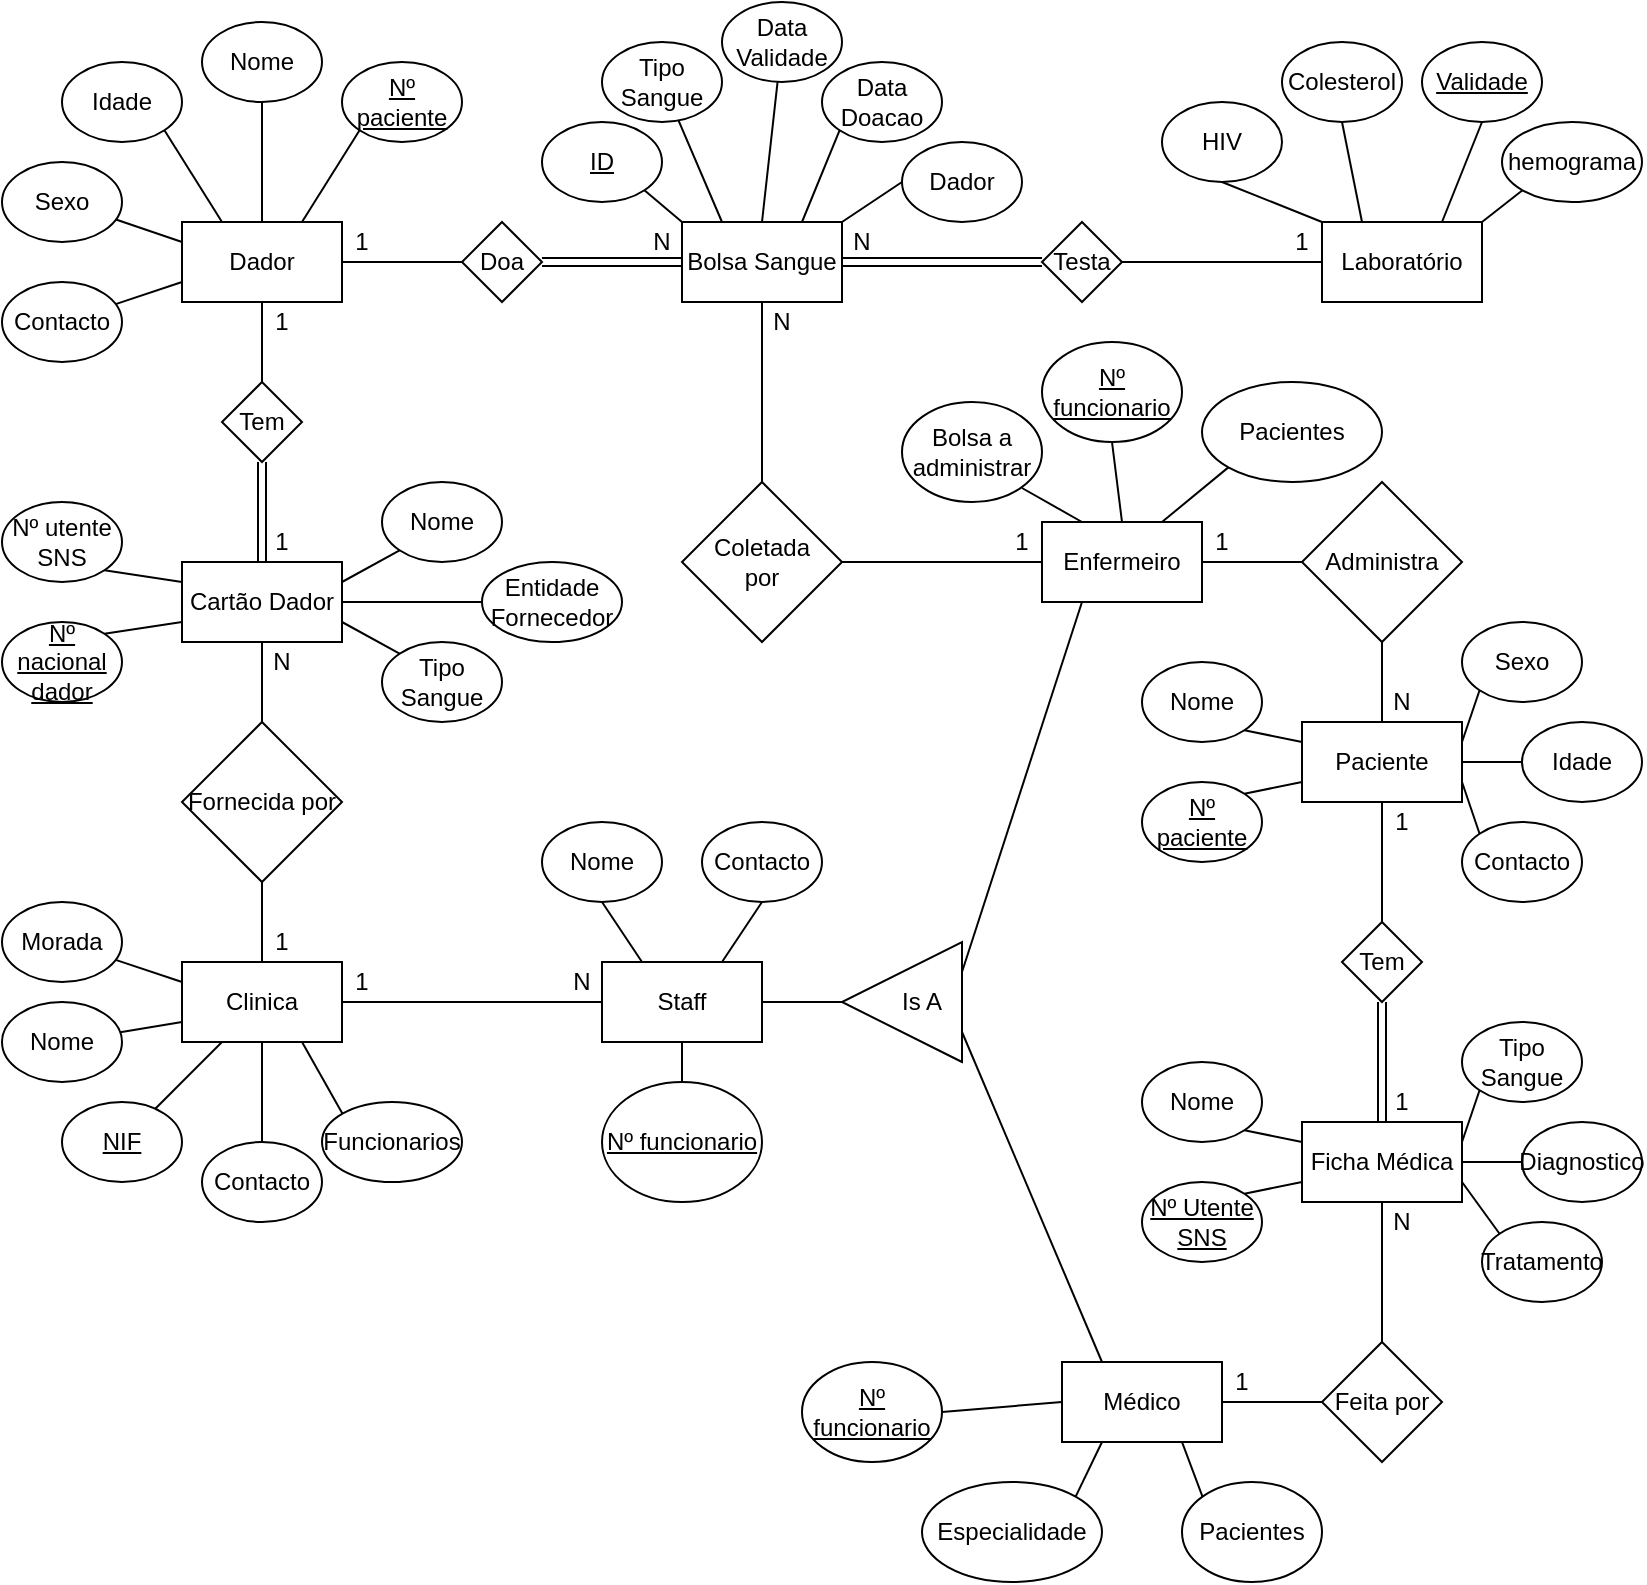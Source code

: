 <mxfile version="24.2.2" type="device">
  <diagram name="Page-1" id="xAfvOu0Sj7s2wYcOqQkk">
    <mxGraphModel dx="913" dy="523" grid="1" gridSize="10" guides="0" tooltips="1" connect="1" arrows="1" fold="1" page="1" pageScale="1" pageWidth="850" pageHeight="1100" math="0" shadow="0">
      <root>
        <mxCell id="0" />
        <mxCell id="1" parent="0" />
        <mxCell id="xmA6EySjsdeq_79iyRrh-90" style="edgeStyle=none;rounded=0;orthogonalLoop=1;jettySize=auto;html=1;entryX=0;entryY=0.5;entryDx=0;entryDy=0;endArrow=none;endFill=0;" parent="1" source="xmA6EySjsdeq_79iyRrh-1" target="xmA6EySjsdeq_79iyRrh-60" edge="1">
          <mxGeometry relative="1" as="geometry" />
        </mxCell>
        <mxCell id="xmA6EySjsdeq_79iyRrh-1" value="Dador" style="rounded=0;whiteSpace=wrap;html=1;" parent="1" vertex="1">
          <mxGeometry x="110" y="110" width="80" height="40" as="geometry" />
        </mxCell>
        <mxCell id="xmA6EySjsdeq_79iyRrh-84" style="edgeStyle=none;rounded=0;orthogonalLoop=1;jettySize=auto;html=1;entryX=0.5;entryY=1;entryDx=0;entryDy=0;endArrow=none;endFill=0;shape=link;" parent="1" source="xmA6EySjsdeq_79iyRrh-3" target="xmA6EySjsdeq_79iyRrh-65" edge="1">
          <mxGeometry relative="1" as="geometry" />
        </mxCell>
        <mxCell id="xmA6EySjsdeq_79iyRrh-3" value="Cartão Dador" style="rounded=0;whiteSpace=wrap;html=1;" parent="1" vertex="1">
          <mxGeometry x="110" y="280" width="80" height="40" as="geometry" />
        </mxCell>
        <mxCell id="xmA6EySjsdeq_79iyRrh-96" style="edgeStyle=none;rounded=0;orthogonalLoop=1;jettySize=auto;html=1;entryX=0.5;entryY=0;entryDx=0;entryDy=0;endArrow=none;endFill=0;exitX=0.5;exitY=1;exitDx=0;exitDy=0;" parent="1" source="xmA6EySjsdeq_79iyRrh-5" target="xmA6EySjsdeq_79iyRrh-61" edge="1">
          <mxGeometry relative="1" as="geometry" />
        </mxCell>
        <mxCell id="xmA6EySjsdeq_79iyRrh-5" value="Bolsa Sangue" style="rounded=0;whiteSpace=wrap;html=1;" parent="1" vertex="1">
          <mxGeometry x="360" y="110" width="80" height="40" as="geometry" />
        </mxCell>
        <mxCell id="xmA6EySjsdeq_79iyRrh-6" value="Laboratório" style="rounded=0;whiteSpace=wrap;html=1;" parent="1" vertex="1">
          <mxGeometry x="680" y="110" width="80" height="40" as="geometry" />
        </mxCell>
        <mxCell id="xmA6EySjsdeq_79iyRrh-102" style="edgeStyle=none;rounded=0;orthogonalLoop=1;jettySize=auto;html=1;entryX=0.5;entryY=0;entryDx=0;entryDy=0;endArrow=none;endFill=0;" parent="1" source="xmA6EySjsdeq_79iyRrh-8" target="xmA6EySjsdeq_79iyRrh-64" edge="1">
          <mxGeometry relative="1" as="geometry">
            <mxPoint x="800" y="500" as="targetPoint" />
          </mxGeometry>
        </mxCell>
        <mxCell id="xmA6EySjsdeq_79iyRrh-8" value="Paciente" style="rounded=0;whiteSpace=wrap;html=1;" parent="1" vertex="1">
          <mxGeometry x="670" y="360" width="80" height="40" as="geometry" />
        </mxCell>
        <mxCell id="xmA6EySjsdeq_79iyRrh-100" style="edgeStyle=none;rounded=0;orthogonalLoop=1;jettySize=auto;html=1;entryX=0;entryY=0.5;entryDx=0;entryDy=0;endArrow=none;endFill=0;exitX=1;exitY=0.5;exitDx=0;exitDy=0;" parent="1" source="xmA6EySjsdeq_79iyRrh-9" target="xmA6EySjsdeq_79iyRrh-63" edge="1">
          <mxGeometry relative="1" as="geometry" />
        </mxCell>
        <mxCell id="xmA6EySjsdeq_79iyRrh-137" style="edgeStyle=none;rounded=0;orthogonalLoop=1;jettySize=auto;html=1;exitX=0.25;exitY=1;exitDx=0;exitDy=0;entryX=0;entryY=0.75;entryDx=0;entryDy=0;endArrow=none;endFill=0;" parent="1" source="xmA6EySjsdeq_79iyRrh-9" target="xmA6EySjsdeq_79iyRrh-128" edge="1">
          <mxGeometry relative="1" as="geometry">
            <mxPoint x="500" y="545" as="targetPoint" />
          </mxGeometry>
        </mxCell>
        <mxCell id="xmA6EySjsdeq_79iyRrh-9" value="Enfermeiro" style="rounded=0;whiteSpace=wrap;html=1;" parent="1" vertex="1">
          <mxGeometry x="540" y="260" width="80" height="40" as="geometry" />
        </mxCell>
        <mxCell id="xmA6EySjsdeq_79iyRrh-103" style="edgeStyle=none;rounded=0;orthogonalLoop=1;jettySize=auto;html=1;entryX=0.5;entryY=1;entryDx=0;entryDy=0;endArrow=none;endFill=0;shape=link;" parent="1" source="xmA6EySjsdeq_79iyRrh-10" target="xmA6EySjsdeq_79iyRrh-64" edge="1">
          <mxGeometry relative="1" as="geometry" />
        </mxCell>
        <mxCell id="xmA6EySjsdeq_79iyRrh-10" value="Ficha Médica" style="rounded=0;whiteSpace=wrap;html=1;" parent="1" vertex="1">
          <mxGeometry x="670" y="560" width="80" height="40" as="geometry" />
        </mxCell>
        <mxCell id="xmA6EySjsdeq_79iyRrh-78" style="edgeStyle=none;rounded=0;orthogonalLoop=1;jettySize=auto;html=1;exitX=0.5;exitY=0;exitDx=0;exitDy=0;entryX=0.5;entryY=1;entryDx=0;entryDy=0;endArrow=none;endFill=0;" parent="1" source="xmA6EySjsdeq_79iyRrh-11" target="xmA6EySjsdeq_79iyRrh-66" edge="1">
          <mxGeometry relative="1" as="geometry" />
        </mxCell>
        <mxCell id="xmA6EySjsdeq_79iyRrh-11" value="Clinica" style="rounded=0;whiteSpace=wrap;html=1;" parent="1" vertex="1">
          <mxGeometry x="110" y="480" width="80" height="40" as="geometry" />
        </mxCell>
        <mxCell id="xmA6EySjsdeq_79iyRrh-86" style="edgeStyle=none;rounded=0;orthogonalLoop=1;jettySize=auto;html=1;entryX=0;entryY=0.75;entryDx=0;entryDy=0;endArrow=none;endFill=0;" parent="1" source="xmA6EySjsdeq_79iyRrh-12" target="xmA6EySjsdeq_79iyRrh-1" edge="1">
          <mxGeometry relative="1" as="geometry" />
        </mxCell>
        <mxCell id="xmA6EySjsdeq_79iyRrh-12" value="Contacto" style="ellipse;whiteSpace=wrap;html=1;" parent="1" vertex="1">
          <mxGeometry x="20" y="140" width="60" height="40" as="geometry" />
        </mxCell>
        <mxCell id="xmA6EySjsdeq_79iyRrh-89" style="edgeStyle=none;rounded=0;orthogonalLoop=1;jettySize=auto;html=1;entryX=0.5;entryY=0;entryDx=0;entryDy=0;endArrow=none;endFill=0;" parent="1" source="xmA6EySjsdeq_79iyRrh-13" target="xmA6EySjsdeq_79iyRrh-1" edge="1">
          <mxGeometry relative="1" as="geometry" />
        </mxCell>
        <mxCell id="xmA6EySjsdeq_79iyRrh-13" value="Nome" style="ellipse;whiteSpace=wrap;html=1;" parent="1" vertex="1">
          <mxGeometry x="120" y="10" width="60" height="40" as="geometry" />
        </mxCell>
        <mxCell id="xmA6EySjsdeq_79iyRrh-82" style="edgeStyle=none;rounded=0;orthogonalLoop=1;jettySize=auto;html=1;exitX=1;exitY=1;exitDx=0;exitDy=0;entryX=0;entryY=0.25;entryDx=0;entryDy=0;endArrow=none;endFill=0;" parent="1" source="xmA6EySjsdeq_79iyRrh-14" target="xmA6EySjsdeq_79iyRrh-3" edge="1">
          <mxGeometry relative="1" as="geometry" />
        </mxCell>
        <mxCell id="xmA6EySjsdeq_79iyRrh-14" value="Nº utente SNS" style="ellipse;whiteSpace=wrap;html=1;" parent="1" vertex="1">
          <mxGeometry x="20" y="250" width="60" height="40" as="geometry" />
        </mxCell>
        <mxCell id="xmA6EySjsdeq_79iyRrh-81" style="edgeStyle=none;rounded=0;orthogonalLoop=1;jettySize=auto;html=1;entryX=0;entryY=0.75;entryDx=0;entryDy=0;endArrow=none;endFill=0;exitX=1;exitY=0;exitDx=0;exitDy=0;" parent="1" source="xmA6EySjsdeq_79iyRrh-15" target="xmA6EySjsdeq_79iyRrh-3" edge="1">
          <mxGeometry relative="1" as="geometry" />
        </mxCell>
        <mxCell id="xmA6EySjsdeq_79iyRrh-15" value="&lt;u&gt;Nº nacional dador&lt;/u&gt;" style="ellipse;whiteSpace=wrap;html=1;" parent="1" vertex="1">
          <mxGeometry x="20" y="310" width="60" height="40" as="geometry" />
        </mxCell>
        <mxCell id="xmA6EySjsdeq_79iyRrh-87" style="edgeStyle=none;rounded=0;orthogonalLoop=1;jettySize=auto;html=1;entryX=0;entryY=0.25;entryDx=0;entryDy=0;endArrow=none;endFill=0;" parent="1" source="xmA6EySjsdeq_79iyRrh-16" target="xmA6EySjsdeq_79iyRrh-1" edge="1">
          <mxGeometry relative="1" as="geometry" />
        </mxCell>
        <mxCell id="xmA6EySjsdeq_79iyRrh-16" value="Sexo" style="ellipse;whiteSpace=wrap;html=1;" parent="1" vertex="1">
          <mxGeometry x="20" y="80" width="60" height="40" as="geometry" />
        </mxCell>
        <mxCell id="xmA6EySjsdeq_79iyRrh-88" style="edgeStyle=none;rounded=0;orthogonalLoop=1;jettySize=auto;html=1;exitX=1;exitY=1;exitDx=0;exitDy=0;entryX=0.25;entryY=0;entryDx=0;entryDy=0;endArrow=none;endFill=0;" parent="1" source="xmA6EySjsdeq_79iyRrh-17" target="xmA6EySjsdeq_79iyRrh-1" edge="1">
          <mxGeometry relative="1" as="geometry" />
        </mxCell>
        <mxCell id="xmA6EySjsdeq_79iyRrh-17" value="Idade" style="ellipse;whiteSpace=wrap;html=1;" parent="1" vertex="1">
          <mxGeometry x="50" y="30" width="60" height="40" as="geometry" />
        </mxCell>
        <mxCell id="xmA6EySjsdeq_79iyRrh-80" style="edgeStyle=none;rounded=0;orthogonalLoop=1;jettySize=auto;html=1;exitX=0;exitY=0;exitDx=0;exitDy=0;entryX=1;entryY=0.75;entryDx=0;entryDy=0;endArrow=none;endFill=0;" parent="1" source="xmA6EySjsdeq_79iyRrh-18" target="xmA6EySjsdeq_79iyRrh-3" edge="1">
          <mxGeometry relative="1" as="geometry" />
        </mxCell>
        <mxCell id="xmA6EySjsdeq_79iyRrh-18" value="Tipo Sangue" style="ellipse;whiteSpace=wrap;html=1;" parent="1" vertex="1">
          <mxGeometry x="210" y="320" width="60" height="40" as="geometry" />
        </mxCell>
        <mxCell id="xmA6EySjsdeq_79iyRrh-83" style="edgeStyle=none;rounded=0;orthogonalLoop=1;jettySize=auto;html=1;exitX=0;exitY=1;exitDx=0;exitDy=0;entryX=1;entryY=0.25;entryDx=0;entryDy=0;endArrow=none;endFill=0;" parent="1" source="xmA6EySjsdeq_79iyRrh-20" target="xmA6EySjsdeq_79iyRrh-3" edge="1">
          <mxGeometry relative="1" as="geometry" />
        </mxCell>
        <mxCell id="xmA6EySjsdeq_79iyRrh-20" value="Nome" style="ellipse;whiteSpace=wrap;html=1;" parent="1" vertex="1">
          <mxGeometry x="210" y="240" width="60" height="40" as="geometry" />
        </mxCell>
        <mxCell id="xmA6EySjsdeq_79iyRrh-74" style="edgeStyle=none;rounded=0;orthogonalLoop=1;jettySize=auto;html=1;entryX=0;entryY=0.25;entryDx=0;entryDy=0;endArrow=none;endFill=0;" parent="1" source="xmA6EySjsdeq_79iyRrh-21" target="xmA6EySjsdeq_79iyRrh-11" edge="1">
          <mxGeometry relative="1" as="geometry" />
        </mxCell>
        <mxCell id="xmA6EySjsdeq_79iyRrh-21" value="Morada" style="ellipse;whiteSpace=wrap;html=1;" parent="1" vertex="1">
          <mxGeometry x="20" y="450" width="60" height="40" as="geometry" />
        </mxCell>
        <mxCell id="xmA6EySjsdeq_79iyRrh-75" style="edgeStyle=none;rounded=0;orthogonalLoop=1;jettySize=auto;html=1;endArrow=none;endFill=0;entryX=0;entryY=0.75;entryDx=0;entryDy=0;" parent="1" source="xmA6EySjsdeq_79iyRrh-22" target="xmA6EySjsdeq_79iyRrh-11" edge="1">
          <mxGeometry relative="1" as="geometry">
            <mxPoint x="110" y="530" as="targetPoint" />
          </mxGeometry>
        </mxCell>
        <mxCell id="xmA6EySjsdeq_79iyRrh-22" value="Nome" style="ellipse;whiteSpace=wrap;html=1;" parent="1" vertex="1">
          <mxGeometry x="20" y="500" width="60" height="40" as="geometry" />
        </mxCell>
        <mxCell id="xmA6EySjsdeq_79iyRrh-76" style="edgeStyle=none;rounded=0;orthogonalLoop=1;jettySize=auto;html=1;entryX=0.25;entryY=1;entryDx=0;entryDy=0;endArrow=none;endFill=0;" parent="1" source="xmA6EySjsdeq_79iyRrh-23" target="xmA6EySjsdeq_79iyRrh-11" edge="1">
          <mxGeometry relative="1" as="geometry" />
        </mxCell>
        <mxCell id="xmA6EySjsdeq_79iyRrh-23" value="&lt;u&gt;NIF&lt;/u&gt;" style="ellipse;whiteSpace=wrap;html=1;" parent="1" vertex="1">
          <mxGeometry x="50" y="550" width="60" height="40" as="geometry" />
        </mxCell>
        <mxCell id="xmA6EySjsdeq_79iyRrh-77" style="edgeStyle=none;rounded=0;orthogonalLoop=1;jettySize=auto;html=1;entryX=0.5;entryY=1;entryDx=0;entryDy=0;endArrow=none;endFill=0;" parent="1" source="xmA6EySjsdeq_79iyRrh-24" target="xmA6EySjsdeq_79iyRrh-11" edge="1">
          <mxGeometry relative="1" as="geometry" />
        </mxCell>
        <mxCell id="xmA6EySjsdeq_79iyRrh-24" value="Contacto" style="ellipse;whiteSpace=wrap;html=1;" parent="1" vertex="1">
          <mxGeometry x="120" y="570" width="60" height="40" as="geometry" />
        </mxCell>
        <mxCell id="xmA6EySjsdeq_79iyRrh-91" style="edgeStyle=none;rounded=0;orthogonalLoop=1;jettySize=auto;html=1;exitX=1;exitY=1;exitDx=0;exitDy=0;entryX=0;entryY=0;entryDx=0;entryDy=0;endArrow=none;endFill=0;" parent="1" source="xmA6EySjsdeq_79iyRrh-25" target="xmA6EySjsdeq_79iyRrh-5" edge="1">
          <mxGeometry relative="1" as="geometry" />
        </mxCell>
        <mxCell id="xmA6EySjsdeq_79iyRrh-25" value="&lt;u&gt;ID&lt;/u&gt;" style="ellipse;whiteSpace=wrap;html=1;" parent="1" vertex="1">
          <mxGeometry x="290" y="60" width="60" height="40" as="geometry" />
        </mxCell>
        <mxCell id="xmA6EySjsdeq_79iyRrh-92" style="edgeStyle=none;rounded=0;orthogonalLoop=1;jettySize=auto;html=1;entryX=0.25;entryY=0;entryDx=0;entryDy=0;endArrow=none;endFill=0;" parent="1" source="xmA6EySjsdeq_79iyRrh-26" target="xmA6EySjsdeq_79iyRrh-5" edge="1">
          <mxGeometry relative="1" as="geometry" />
        </mxCell>
        <mxCell id="xmA6EySjsdeq_79iyRrh-26" value="Tipo Sangue" style="ellipse;whiteSpace=wrap;html=1;" parent="1" vertex="1">
          <mxGeometry x="320" y="20" width="60" height="40" as="geometry" />
        </mxCell>
        <mxCell id="xmA6EySjsdeq_79iyRrh-93" style="edgeStyle=none;rounded=0;orthogonalLoop=1;jettySize=auto;html=1;entryX=0.5;entryY=0;entryDx=0;entryDy=0;endArrow=none;endFill=0;" parent="1" source="xmA6EySjsdeq_79iyRrh-27" target="xmA6EySjsdeq_79iyRrh-5" edge="1">
          <mxGeometry relative="1" as="geometry" />
        </mxCell>
        <mxCell id="xmA6EySjsdeq_79iyRrh-27" value="Data Validade" style="ellipse;whiteSpace=wrap;html=1;" parent="1" vertex="1">
          <mxGeometry x="380" width="60" height="40" as="geometry" />
        </mxCell>
        <mxCell id="xmA6EySjsdeq_79iyRrh-94" style="edgeStyle=none;rounded=0;orthogonalLoop=1;jettySize=auto;html=1;exitX=0;exitY=1;exitDx=0;exitDy=0;entryX=0.75;entryY=0;entryDx=0;entryDy=0;endArrow=none;endFill=0;" parent="1" source="xmA6EySjsdeq_79iyRrh-28" target="xmA6EySjsdeq_79iyRrh-5" edge="1">
          <mxGeometry relative="1" as="geometry" />
        </mxCell>
        <mxCell id="xmA6EySjsdeq_79iyRrh-28" value="Data Doacao" style="ellipse;whiteSpace=wrap;html=1;" parent="1" vertex="1">
          <mxGeometry x="430" y="30" width="60" height="40" as="geometry" />
        </mxCell>
        <mxCell id="xmA6EySjsdeq_79iyRrh-72" style="edgeStyle=none;rounded=0;orthogonalLoop=1;jettySize=auto;html=1;exitX=0.5;exitY=1;exitDx=0;exitDy=0;endArrow=none;endFill=0;entryX=0.75;entryY=0;entryDx=0;entryDy=0;" parent="1" source="xmA6EySjsdeq_79iyRrh-32" target="xmA6EySjsdeq_79iyRrh-6" edge="1">
          <mxGeometry relative="1" as="geometry">
            <mxPoint x="740" y="110" as="targetPoint" />
          </mxGeometry>
        </mxCell>
        <mxCell id="xmA6EySjsdeq_79iyRrh-32" value="&lt;u&gt;Validade&lt;/u&gt;" style="ellipse;whiteSpace=wrap;html=1;" parent="1" vertex="1">
          <mxGeometry x="730" y="20" width="60" height="40" as="geometry" />
        </mxCell>
        <mxCell id="xmA6EySjsdeq_79iyRrh-73" style="edgeStyle=none;rounded=0;orthogonalLoop=1;jettySize=auto;html=1;entryX=1;entryY=0;entryDx=0;entryDy=0;endArrow=none;endFill=0;exitX=0;exitY=1;exitDx=0;exitDy=0;" parent="1" source="xmA6EySjsdeq_79iyRrh-33" target="xmA6EySjsdeq_79iyRrh-6" edge="1">
          <mxGeometry relative="1" as="geometry" />
        </mxCell>
        <mxCell id="xmA6EySjsdeq_79iyRrh-33" value="hemograma" style="ellipse;whiteSpace=wrap;html=1;" parent="1" vertex="1">
          <mxGeometry x="770" y="60" width="70" height="40" as="geometry" />
        </mxCell>
        <mxCell id="xmA6EySjsdeq_79iyRrh-70" style="edgeStyle=none;rounded=0;orthogonalLoop=1;jettySize=auto;html=1;exitX=0.5;exitY=1;exitDx=0;exitDy=0;entryX=0;entryY=0;entryDx=0;entryDy=0;startArrow=none;startFill=0;endArrow=none;endFill=0;" parent="1" source="xmA6EySjsdeq_79iyRrh-36" target="xmA6EySjsdeq_79iyRrh-6" edge="1">
          <mxGeometry relative="1" as="geometry" />
        </mxCell>
        <mxCell id="xmA6EySjsdeq_79iyRrh-36" value="HIV" style="ellipse;whiteSpace=wrap;html=1;" parent="1" vertex="1">
          <mxGeometry x="600" y="50" width="60" height="40" as="geometry" />
        </mxCell>
        <mxCell id="xmA6EySjsdeq_79iyRrh-71" style="edgeStyle=none;rounded=0;orthogonalLoop=1;jettySize=auto;html=1;exitX=0.5;exitY=1;exitDx=0;exitDy=0;entryX=0.25;entryY=0;entryDx=0;entryDy=0;endArrow=none;endFill=0;" parent="1" source="xmA6EySjsdeq_79iyRrh-37" target="xmA6EySjsdeq_79iyRrh-6" edge="1">
          <mxGeometry relative="1" as="geometry" />
        </mxCell>
        <mxCell id="xmA6EySjsdeq_79iyRrh-37" value="Colesterol" style="ellipse;whiteSpace=wrap;html=1;" parent="1" vertex="1">
          <mxGeometry x="660" y="20" width="60" height="40" as="geometry" />
        </mxCell>
        <mxCell id="xmA6EySjsdeq_79iyRrh-142" style="edgeStyle=none;rounded=0;orthogonalLoop=1;jettySize=auto;html=1;exitX=0.5;exitY=1;exitDx=0;exitDy=0;entryX=0.25;entryY=0;entryDx=0;entryDy=0;endArrow=none;endFill=0;" parent="1" source="xmA6EySjsdeq_79iyRrh-38" target="xmA6EySjsdeq_79iyRrh-119" edge="1">
          <mxGeometry relative="1" as="geometry" />
        </mxCell>
        <mxCell id="xmA6EySjsdeq_79iyRrh-38" value="Nome" style="ellipse;whiteSpace=wrap;html=1;" parent="1" vertex="1">
          <mxGeometry x="290" y="410" width="60" height="40" as="geometry" />
        </mxCell>
        <mxCell id="xmA6EySjsdeq_79iyRrh-143" style="edgeStyle=none;rounded=0;orthogonalLoop=1;jettySize=auto;html=1;exitX=0.5;exitY=0;exitDx=0;exitDy=0;entryX=0.5;entryY=1;entryDx=0;entryDy=0;endArrow=none;endFill=0;" parent="1" source="xmA6EySjsdeq_79iyRrh-39" target="xmA6EySjsdeq_79iyRrh-119" edge="1">
          <mxGeometry relative="1" as="geometry" />
        </mxCell>
        <mxCell id="xmA6EySjsdeq_79iyRrh-39" value="&lt;u&gt;Nº funcionario&lt;/u&gt;" style="ellipse;whiteSpace=wrap;html=1;" parent="1" vertex="1">
          <mxGeometry x="320" y="540" width="80" height="60" as="geometry" />
        </mxCell>
        <mxCell id="xmA6EySjsdeq_79iyRrh-111" style="edgeStyle=none;rounded=0;orthogonalLoop=1;jettySize=auto;html=1;exitX=0;exitY=0.5;exitDx=0;exitDy=0;entryX=1;entryY=0.5;entryDx=0;entryDy=0;endArrow=none;endFill=0;" parent="1" source="xmA6EySjsdeq_79iyRrh-43" target="xmA6EySjsdeq_79iyRrh-8" edge="1">
          <mxGeometry relative="1" as="geometry" />
        </mxCell>
        <mxCell id="xmA6EySjsdeq_79iyRrh-41" value="Nome" style="ellipse;whiteSpace=wrap;html=1;" parent="1" vertex="1">
          <mxGeometry x="590" y="330" width="60" height="40" as="geometry" />
        </mxCell>
        <mxCell id="xmA6EySjsdeq_79iyRrh-113" style="edgeStyle=none;rounded=0;orthogonalLoop=1;jettySize=auto;html=1;exitX=0;exitY=1;exitDx=0;exitDy=0;entryX=1;entryY=0.25;entryDx=0;entryDy=0;endArrow=none;endFill=0;" parent="1" source="xmA6EySjsdeq_79iyRrh-42" target="xmA6EySjsdeq_79iyRrh-8" edge="1">
          <mxGeometry relative="1" as="geometry" />
        </mxCell>
        <mxCell id="xmA6EySjsdeq_79iyRrh-42" value="Sexo" style="ellipse;whiteSpace=wrap;html=1;" parent="1" vertex="1">
          <mxGeometry x="750" y="310" width="60" height="40" as="geometry" />
        </mxCell>
        <mxCell id="xmA6EySjsdeq_79iyRrh-110" style="edgeStyle=none;rounded=0;orthogonalLoop=1;jettySize=auto;html=1;exitX=0;exitY=0;exitDx=0;exitDy=0;entryX=1;entryY=0.75;entryDx=0;entryDy=0;endArrow=none;endFill=0;" parent="1" source="xmA6EySjsdeq_79iyRrh-44" target="xmA6EySjsdeq_79iyRrh-8" edge="1">
          <mxGeometry relative="1" as="geometry" />
        </mxCell>
        <mxCell id="xmA6EySjsdeq_79iyRrh-44" value="Contacto" style="ellipse;whiteSpace=wrap;html=1;" parent="1" vertex="1">
          <mxGeometry x="750" y="410" width="60" height="40" as="geometry" />
        </mxCell>
        <mxCell id="xmA6EySjsdeq_79iyRrh-109" style="edgeStyle=none;rounded=0;orthogonalLoop=1;jettySize=auto;html=1;exitX=1;exitY=0;exitDx=0;exitDy=0;entryX=0;entryY=0.75;entryDx=0;entryDy=0;endArrow=none;endFill=0;" parent="1" source="xmA6EySjsdeq_79iyRrh-45" target="xmA6EySjsdeq_79iyRrh-8" edge="1">
          <mxGeometry relative="1" as="geometry" />
        </mxCell>
        <mxCell id="xmA6EySjsdeq_79iyRrh-45" value="&lt;u&gt;Nº paciente&lt;/u&gt;" style="ellipse;whiteSpace=wrap;html=1;" parent="1" vertex="1">
          <mxGeometry x="590" y="390" width="60" height="40" as="geometry" />
        </mxCell>
        <mxCell id="xmA6EySjsdeq_79iyRrh-147" style="edgeStyle=none;rounded=0;orthogonalLoop=1;jettySize=auto;html=1;exitX=1;exitY=1;exitDx=0;exitDy=0;entryX=0;entryY=0.25;entryDx=0;entryDy=0;endArrow=none;endFill=0;" parent="1" source="xmA6EySjsdeq_79iyRrh-46" target="xmA6EySjsdeq_79iyRrh-10" edge="1">
          <mxGeometry relative="1" as="geometry" />
        </mxCell>
        <mxCell id="xmA6EySjsdeq_79iyRrh-46" value="Nome" style="ellipse;whiteSpace=wrap;html=1;" parent="1" vertex="1">
          <mxGeometry x="590" y="530" width="60" height="40" as="geometry" />
        </mxCell>
        <mxCell id="xmA6EySjsdeq_79iyRrh-151" style="edgeStyle=none;rounded=0;orthogonalLoop=1;jettySize=auto;html=1;exitX=1;exitY=0;exitDx=0;exitDy=0;entryX=0;entryY=0.75;entryDx=0;entryDy=0;endArrow=none;endFill=0;" parent="1" source="xmA6EySjsdeq_79iyRrh-47" target="xmA6EySjsdeq_79iyRrh-10" edge="1">
          <mxGeometry relative="1" as="geometry" />
        </mxCell>
        <mxCell id="xmA6EySjsdeq_79iyRrh-47" value="&lt;u&gt;Nº Utente SNS&lt;/u&gt;" style="ellipse;whiteSpace=wrap;html=1;" parent="1" vertex="1">
          <mxGeometry x="590" y="590" width="60" height="40" as="geometry" />
        </mxCell>
        <mxCell id="xmA6EySjsdeq_79iyRrh-150" style="edgeStyle=none;rounded=0;orthogonalLoop=1;jettySize=auto;html=1;exitX=0;exitY=0;exitDx=0;exitDy=0;entryX=1;entryY=0.75;entryDx=0;entryDy=0;endArrow=none;endFill=0;" parent="1" source="xmA6EySjsdeq_79iyRrh-49" target="xmA6EySjsdeq_79iyRrh-10" edge="1">
          <mxGeometry relative="1" as="geometry" />
        </mxCell>
        <mxCell id="xmA6EySjsdeq_79iyRrh-49" value="Tratamento" style="ellipse;whiteSpace=wrap;html=1;" parent="1" vertex="1">
          <mxGeometry x="760" y="610" width="60" height="40" as="geometry" />
        </mxCell>
        <mxCell id="xmA6EySjsdeq_79iyRrh-149" style="edgeStyle=none;rounded=0;orthogonalLoop=1;jettySize=auto;html=1;exitX=0;exitY=0.5;exitDx=0;exitDy=0;entryX=1;entryY=0.5;entryDx=0;entryDy=0;endArrow=none;endFill=0;" parent="1" source="xmA6EySjsdeq_79iyRrh-51" target="xmA6EySjsdeq_79iyRrh-10" edge="1">
          <mxGeometry relative="1" as="geometry" />
        </mxCell>
        <mxCell id="xmA6EySjsdeq_79iyRrh-51" value="Diagnostico" style="ellipse;whiteSpace=wrap;html=1;" parent="1" vertex="1">
          <mxGeometry x="780" y="560" width="60" height="40" as="geometry" />
        </mxCell>
        <mxCell id="xmA6EySjsdeq_79iyRrh-148" style="edgeStyle=none;rounded=0;orthogonalLoop=1;jettySize=auto;html=1;exitX=0;exitY=1;exitDx=0;exitDy=0;entryX=1;entryY=0.25;entryDx=0;entryDy=0;endArrow=none;endFill=0;" parent="1" source="xmA6EySjsdeq_79iyRrh-52" target="xmA6EySjsdeq_79iyRrh-10" edge="1">
          <mxGeometry relative="1" as="geometry" />
        </mxCell>
        <mxCell id="xmA6EySjsdeq_79iyRrh-52" value="Tipo Sangue" style="ellipse;whiteSpace=wrap;html=1;" parent="1" vertex="1">
          <mxGeometry x="750" y="510" width="60" height="40" as="geometry" />
        </mxCell>
        <mxCell id="xmA6EySjsdeq_79iyRrh-56" value="Testa" style="rhombus;whiteSpace=wrap;html=1;" parent="1" vertex="1">
          <mxGeometry x="540" y="110" width="40" height="40" as="geometry" />
        </mxCell>
        <mxCell id="xmA6EySjsdeq_79iyRrh-58" value="" style="endArrow=none;html=1;rounded=0;exitX=0;exitY=0.5;exitDx=0;exitDy=0;entryX=1;entryY=0.5;entryDx=0;entryDy=0;" parent="1" source="xmA6EySjsdeq_79iyRrh-6" target="xmA6EySjsdeq_79iyRrh-56" edge="1">
          <mxGeometry width="50" height="50" relative="1" as="geometry">
            <mxPoint x="650" y="160" as="sourcePoint" />
            <mxPoint x="700" y="110" as="targetPoint" />
          </mxGeometry>
        </mxCell>
        <mxCell id="xmA6EySjsdeq_79iyRrh-59" value="" style="endArrow=none;html=1;rounded=0;entryX=1;entryY=0.5;entryDx=0;entryDy=0;exitX=0;exitY=0.5;exitDx=0;exitDy=0;shape=link;" parent="1" source="xmA6EySjsdeq_79iyRrh-56" target="xmA6EySjsdeq_79iyRrh-5" edge="1">
          <mxGeometry width="50" height="50" relative="1" as="geometry">
            <mxPoint x="430" y="330" as="sourcePoint" />
            <mxPoint x="480" y="280" as="targetPoint" />
          </mxGeometry>
        </mxCell>
        <mxCell id="xmA6EySjsdeq_79iyRrh-95" style="edgeStyle=none;rounded=0;orthogonalLoop=1;jettySize=auto;html=1;entryX=0;entryY=0.5;entryDx=0;entryDy=0;endArrow=none;endFill=0;shape=link;" parent="1" source="xmA6EySjsdeq_79iyRrh-60" target="xmA6EySjsdeq_79iyRrh-5" edge="1">
          <mxGeometry relative="1" as="geometry" />
        </mxCell>
        <mxCell id="xmA6EySjsdeq_79iyRrh-60" value="Doa" style="rhombus;whiteSpace=wrap;html=1;" parent="1" vertex="1">
          <mxGeometry x="250" y="110" width="40" height="40" as="geometry" />
        </mxCell>
        <mxCell id="xmA6EySjsdeq_79iyRrh-144" style="edgeStyle=none;rounded=0;orthogonalLoop=1;jettySize=auto;html=1;entryX=0;entryY=0.5;entryDx=0;entryDy=0;endArrow=none;endFill=0;" parent="1" source="xmA6EySjsdeq_79iyRrh-61" target="xmA6EySjsdeq_79iyRrh-9" edge="1">
          <mxGeometry relative="1" as="geometry" />
        </mxCell>
        <mxCell id="xmA6EySjsdeq_79iyRrh-61" value="Coletada&lt;div&gt;por&lt;/div&gt;" style="rhombus;whiteSpace=wrap;html=1;" parent="1" vertex="1">
          <mxGeometry x="360" y="240" width="80" height="80" as="geometry" />
        </mxCell>
        <mxCell id="xmA6EySjsdeq_79iyRrh-101" style="edgeStyle=none;rounded=0;orthogonalLoop=1;jettySize=auto;html=1;entryX=0.5;entryY=0;entryDx=0;entryDy=0;endArrow=none;endFill=0;" parent="1" source="xmA6EySjsdeq_79iyRrh-63" target="xmA6EySjsdeq_79iyRrh-8" edge="1">
          <mxGeometry relative="1" as="geometry" />
        </mxCell>
        <mxCell id="xmA6EySjsdeq_79iyRrh-63" value="Administra" style="rhombus;whiteSpace=wrap;html=1;" parent="1" vertex="1">
          <mxGeometry x="670" y="240" width="80" height="80" as="geometry" />
        </mxCell>
        <mxCell id="xmA6EySjsdeq_79iyRrh-64" value="Tem" style="rhombus;whiteSpace=wrap;html=1;" parent="1" vertex="1">
          <mxGeometry x="690" y="460" width="40" height="40" as="geometry" />
        </mxCell>
        <mxCell id="xmA6EySjsdeq_79iyRrh-65" value="Tem" style="rhombus;whiteSpace=wrap;html=1;" parent="1" vertex="1">
          <mxGeometry x="130" y="190" width="40" height="40" as="geometry" />
        </mxCell>
        <mxCell id="xmA6EySjsdeq_79iyRrh-79" style="edgeStyle=none;rounded=0;orthogonalLoop=1;jettySize=auto;html=1;exitX=0.5;exitY=0;exitDx=0;exitDy=0;entryX=0.5;entryY=1;entryDx=0;entryDy=0;endArrow=none;endFill=0;" parent="1" source="xmA6EySjsdeq_79iyRrh-66" target="xmA6EySjsdeq_79iyRrh-3" edge="1">
          <mxGeometry relative="1" as="geometry" />
        </mxCell>
        <mxCell id="xmA6EySjsdeq_79iyRrh-66" value="Fornecida por" style="rhombus;whiteSpace=wrap;html=1;" parent="1" vertex="1">
          <mxGeometry x="110" y="360" width="80" height="80" as="geometry" />
        </mxCell>
        <mxCell id="xmA6EySjsdeq_79iyRrh-85" style="edgeStyle=none;rounded=0;orthogonalLoop=1;jettySize=auto;html=1;entryX=0.5;entryY=1;entryDx=0;entryDy=0;endArrow=none;endFill=0;exitX=0.5;exitY=0;exitDx=0;exitDy=0;" parent="1" source="xmA6EySjsdeq_79iyRrh-65" target="xmA6EySjsdeq_79iyRrh-1" edge="1">
          <mxGeometry relative="1" as="geometry">
            <mxPoint x="150.0" y="190" as="sourcePoint" />
          </mxGeometry>
        </mxCell>
        <mxCell id="xmA6EySjsdeq_79iyRrh-141" style="edgeStyle=none;rounded=0;orthogonalLoop=1;jettySize=auto;html=1;entryX=1;entryY=0.5;entryDx=0;entryDy=0;exitX=0;exitY=0.5;exitDx=0;exitDy=0;endArrow=none;endFill=0;" parent="1" source="xmA6EySjsdeq_79iyRrh-119" target="xmA6EySjsdeq_79iyRrh-11" edge="1">
          <mxGeometry relative="1" as="geometry" />
        </mxCell>
        <mxCell id="xmA6EySjsdeq_79iyRrh-119" value="Staff" style="rounded=0;whiteSpace=wrap;html=1;" parent="1" vertex="1">
          <mxGeometry x="320" y="480" width="80" height="40" as="geometry" />
        </mxCell>
        <mxCell id="xmA6EySjsdeq_79iyRrh-140" style="edgeStyle=none;rounded=0;orthogonalLoop=1;jettySize=auto;html=1;exitX=1;exitY=0.5;exitDx=0;exitDy=0;entryX=1;entryY=0.5;entryDx=0;entryDy=0;endArrow=none;endFill=0;" parent="1" source="xmA6EySjsdeq_79iyRrh-128" target="xmA6EySjsdeq_79iyRrh-119" edge="1">
          <mxGeometry relative="1" as="geometry">
            <mxPoint x="460" y="500" as="sourcePoint" />
          </mxGeometry>
        </mxCell>
        <mxCell id="xmA6EySjsdeq_79iyRrh-128" value="" style="triangle;whiteSpace=wrap;html=1;rotation=-180;" parent="1" vertex="1">
          <mxGeometry x="440" y="470" width="60" height="60" as="geometry" />
        </mxCell>
        <mxCell id="xmA6EySjsdeq_79iyRrh-129" value="Is A" style="text;html=1;align=center;verticalAlign=middle;whiteSpace=wrap;rounded=0;" parent="1" vertex="1">
          <mxGeometry x="450" y="480" width="60" height="40" as="geometry" />
        </mxCell>
        <mxCell id="xmA6EySjsdeq_79iyRrh-139" style="edgeStyle=none;rounded=0;orthogonalLoop=1;jettySize=auto;html=1;exitX=0.25;exitY=0;exitDx=0;exitDy=0;endArrow=none;endFill=0;entryX=0;entryY=0.25;entryDx=0;entryDy=0;" parent="1" source="xmA6EySjsdeq_79iyRrh-131" target="xmA6EySjsdeq_79iyRrh-128" edge="1">
          <mxGeometry relative="1" as="geometry">
            <mxPoint x="520" y="530" as="targetPoint" />
          </mxGeometry>
        </mxCell>
        <mxCell id="xmA6EySjsdeq_79iyRrh-131" value="Médico" style="rounded=0;whiteSpace=wrap;html=1;" parent="1" vertex="1">
          <mxGeometry x="550" y="680" width="80" height="40" as="geometry" />
        </mxCell>
        <mxCell id="xmA6EySjsdeq_79iyRrh-133" style="edgeStyle=none;rounded=0;orthogonalLoop=1;jettySize=auto;html=1;exitX=0;exitY=0.5;exitDx=0;exitDy=0;entryX=1;entryY=0.5;entryDx=0;entryDy=0;endArrow=none;endFill=0;" parent="1" source="xmA6EySjsdeq_79iyRrh-132" target="xmA6EySjsdeq_79iyRrh-131" edge="1">
          <mxGeometry relative="1" as="geometry" />
        </mxCell>
        <mxCell id="xmA6EySjsdeq_79iyRrh-134" style="edgeStyle=none;rounded=0;orthogonalLoop=1;jettySize=auto;html=1;exitX=0.5;exitY=0;exitDx=0;exitDy=0;entryX=0.5;entryY=1;entryDx=0;entryDy=0;endArrow=none;endFill=0;" parent="1" source="xmA6EySjsdeq_79iyRrh-132" target="xmA6EySjsdeq_79iyRrh-10" edge="1">
          <mxGeometry relative="1" as="geometry">
            <mxPoint x="740" y="590" as="sourcePoint" />
          </mxGeometry>
        </mxCell>
        <mxCell id="xmA6EySjsdeq_79iyRrh-132" value="Feita por" style="rhombus;whiteSpace=wrap;html=1;" parent="1" vertex="1">
          <mxGeometry x="680" y="670" width="60" height="60" as="geometry" />
        </mxCell>
        <mxCell id="xmA6EySjsdeq_79iyRrh-146" style="edgeStyle=none;rounded=0;orthogonalLoop=1;jettySize=auto;html=1;exitX=0.5;exitY=0;exitDx=0;exitDy=0;" parent="1" source="xmA6EySjsdeq_79iyRrh-49" target="xmA6EySjsdeq_79iyRrh-49" edge="1">
          <mxGeometry relative="1" as="geometry" />
        </mxCell>
        <mxCell id="xmA6EySjsdeq_79iyRrh-153" value="" style="edgeStyle=none;rounded=0;orthogonalLoop=1;jettySize=auto;html=1;exitX=1;exitY=1;exitDx=0;exitDy=0;entryX=0;entryY=0.25;entryDx=0;entryDy=0;endArrow=none;endFill=0;" parent="1" source="xmA6EySjsdeq_79iyRrh-41" target="xmA6EySjsdeq_79iyRrh-8" edge="1">
          <mxGeometry relative="1" as="geometry">
            <mxPoint x="910" y="360" as="sourcePoint" />
            <mxPoint x="760" y="380" as="targetPoint" />
          </mxGeometry>
        </mxCell>
        <mxCell id="xmA6EySjsdeq_79iyRrh-43" value="Idade" style="ellipse;whiteSpace=wrap;html=1;" parent="1" vertex="1">
          <mxGeometry x="780" y="360" width="60" height="40" as="geometry" />
        </mxCell>
        <mxCell id="xmA6EySjsdeq_79iyRrh-155" value="1" style="text;html=1;align=center;verticalAlign=middle;whiteSpace=wrap;rounded=0;" parent="1" vertex="1">
          <mxGeometry x="140" y="460" width="40" height="20" as="geometry" />
        </mxCell>
        <mxCell id="xmA6EySjsdeq_79iyRrh-157" value="N" style="text;html=1;align=center;verticalAlign=middle;whiteSpace=wrap;rounded=0;" parent="1" vertex="1">
          <mxGeometry x="140" y="320" width="40" height="20" as="geometry" />
        </mxCell>
        <mxCell id="xmA6EySjsdeq_79iyRrh-158" value="N" style="text;html=1;align=center;verticalAlign=middle;whiteSpace=wrap;rounded=0;" parent="1" vertex="1">
          <mxGeometry x="330" y="110" width="40" height="20" as="geometry" />
        </mxCell>
        <mxCell id="xmA6EySjsdeq_79iyRrh-160" value="1" style="text;html=1;align=center;verticalAlign=middle;whiteSpace=wrap;rounded=0;" parent="1" vertex="1">
          <mxGeometry x="180" y="110" width="40" height="20" as="geometry" />
        </mxCell>
        <mxCell id="xmA6EySjsdeq_79iyRrh-161" value="1" style="text;html=1;align=center;verticalAlign=middle;whiteSpace=wrap;rounded=0;" parent="1" vertex="1">
          <mxGeometry x="140" y="260" width="40" height="20" as="geometry" />
        </mxCell>
        <mxCell id="xmA6EySjsdeq_79iyRrh-162" value="N" style="text;html=1;align=center;verticalAlign=middle;whiteSpace=wrap;rounded=0;" parent="1" vertex="1">
          <mxGeometry x="390" y="150" width="40" height="20" as="geometry" />
        </mxCell>
        <mxCell id="xmA6EySjsdeq_79iyRrh-163" value="N" style="text;html=1;align=center;verticalAlign=middle;whiteSpace=wrap;rounded=0;" parent="1" vertex="1">
          <mxGeometry x="430" y="110" width="40" height="20" as="geometry" />
        </mxCell>
        <mxCell id="xmA6EySjsdeq_79iyRrh-165" value="1" style="text;html=1;align=center;verticalAlign=middle;whiteSpace=wrap;rounded=0;" parent="1" vertex="1">
          <mxGeometry x="180" y="480" width="40" height="20" as="geometry" />
        </mxCell>
        <mxCell id="xmA6EySjsdeq_79iyRrh-166" value="N" style="text;html=1;align=center;verticalAlign=middle;whiteSpace=wrap;rounded=0;" parent="1" vertex="1">
          <mxGeometry x="290" y="480" width="40" height="20" as="geometry" />
        </mxCell>
        <mxCell id="xmA6EySjsdeq_79iyRrh-168" value="1" style="text;html=1;align=center;verticalAlign=middle;whiteSpace=wrap;rounded=0;" parent="1" vertex="1">
          <mxGeometry x="510" y="260" width="40" height="20" as="geometry" />
        </mxCell>
        <mxCell id="xmA6EySjsdeq_79iyRrh-169" value="1" style="text;html=1;align=center;verticalAlign=middle;whiteSpace=wrap;rounded=0;" parent="1" vertex="1">
          <mxGeometry x="650" y="110" width="40" height="20" as="geometry" />
        </mxCell>
        <mxCell id="xmA6EySjsdeq_79iyRrh-170" value="1" style="text;html=1;align=center;verticalAlign=middle;whiteSpace=wrap;rounded=0;" parent="1" vertex="1">
          <mxGeometry x="140" y="150" width="40" height="20" as="geometry" />
        </mxCell>
        <mxCell id="xmA6EySjsdeq_79iyRrh-171" value="1" style="text;html=1;align=center;verticalAlign=middle;whiteSpace=wrap;rounded=0;" parent="1" vertex="1">
          <mxGeometry x="700" y="540" width="40" height="20" as="geometry" />
        </mxCell>
        <mxCell id="xmA6EySjsdeq_79iyRrh-172" value="1" style="text;html=1;align=center;verticalAlign=middle;whiteSpace=wrap;rounded=0;" parent="1" vertex="1">
          <mxGeometry x="700" y="400" width="40" height="20" as="geometry" />
        </mxCell>
        <mxCell id="xmA6EySjsdeq_79iyRrh-174" value="1" style="text;html=1;align=center;verticalAlign=middle;whiteSpace=wrap;rounded=0;" parent="1" vertex="1">
          <mxGeometry x="610" y="260" width="40" height="20" as="geometry" />
        </mxCell>
        <mxCell id="xmA6EySjsdeq_79iyRrh-175" value="N" style="text;html=1;align=center;verticalAlign=middle;whiteSpace=wrap;rounded=0;" parent="1" vertex="1">
          <mxGeometry x="700" y="340" width="40" height="20" as="geometry" />
        </mxCell>
        <mxCell id="xmA6EySjsdeq_79iyRrh-176" value="N" style="text;html=1;align=center;verticalAlign=middle;whiteSpace=wrap;rounded=0;" parent="1" vertex="1">
          <mxGeometry x="700" y="600" width="40" height="20" as="geometry" />
        </mxCell>
        <mxCell id="xmA6EySjsdeq_79iyRrh-177" value="1" style="text;html=1;align=center;verticalAlign=middle;whiteSpace=wrap;rounded=0;" parent="1" vertex="1">
          <mxGeometry x="620" y="680" width="40" height="20" as="geometry" />
        </mxCell>
        <mxCell id="xmA6EySjsdeq_79iyRrh-179" style="edgeStyle=none;rounded=0;orthogonalLoop=1;jettySize=auto;html=1;exitX=0;exitY=1;exitDx=0;exitDy=0;entryX=0.75;entryY=0;entryDx=0;entryDy=0;endArrow=none;endFill=0;" parent="1" source="xmA6EySjsdeq_79iyRrh-178" target="xmA6EySjsdeq_79iyRrh-1" edge="1">
          <mxGeometry relative="1" as="geometry" />
        </mxCell>
        <mxCell id="xmA6EySjsdeq_79iyRrh-178" value="&lt;u&gt;Nº paciente&lt;/u&gt;" style="ellipse;whiteSpace=wrap;html=1;" parent="1" vertex="1">
          <mxGeometry x="190" y="30" width="60" height="40" as="geometry" />
        </mxCell>
        <mxCell id="Q8zXZgStribr6CglodRh-1" value="Dador" style="ellipse;whiteSpace=wrap;html=1;" parent="1" vertex="1">
          <mxGeometry x="470" y="70" width="60" height="40" as="geometry" />
        </mxCell>
        <mxCell id="Q8zXZgStribr6CglodRh-5" style="edgeStyle=none;rounded=0;orthogonalLoop=1;jettySize=auto;html=1;exitX=0;exitY=0.5;exitDx=0;exitDy=0;entryX=0.25;entryY=0;entryDx=0;entryDy=0;endArrow=none;endFill=0;" parent="1" source="Q8zXZgStribr6CglodRh-1" target="xmA6EySjsdeq_79iyRrh-163" edge="1">
          <mxGeometry relative="1" as="geometry">
            <mxPoint x="449" y="74" as="sourcePoint" />
            <mxPoint x="430" y="120" as="targetPoint" />
          </mxGeometry>
        </mxCell>
        <mxCell id="Q8zXZgStribr6CglodRh-6" value="Entidade Fornecedor" style="ellipse;whiteSpace=wrap;html=1;" parent="1" vertex="1">
          <mxGeometry x="260" y="280" width="70" height="40" as="geometry" />
        </mxCell>
        <mxCell id="Q8zXZgStribr6CglodRh-7" style="edgeStyle=none;rounded=0;orthogonalLoop=1;jettySize=auto;html=1;exitX=0;exitY=0.5;exitDx=0;exitDy=0;entryX=1;entryY=0.5;entryDx=0;entryDy=0;endArrow=none;endFill=0;" parent="1" source="Q8zXZgStribr6CglodRh-6" target="xmA6EySjsdeq_79iyRrh-3" edge="1">
          <mxGeometry relative="1" as="geometry">
            <mxPoint x="229" y="284" as="sourcePoint" />
            <mxPoint x="200" y="300" as="targetPoint" />
          </mxGeometry>
        </mxCell>
        <mxCell id="jwc13RvMrKDDvCd9WAoX-2" value="&lt;u&gt;Nº funcionario&lt;/u&gt;" style="ellipse;whiteSpace=wrap;html=1;" vertex="1" parent="1">
          <mxGeometry x="540" y="170" width="70" height="50" as="geometry" />
        </mxCell>
        <mxCell id="jwc13RvMrKDDvCd9WAoX-3" value="Pacientes" style="ellipse;whiteSpace=wrap;html=1;" vertex="1" parent="1">
          <mxGeometry x="620" y="190" width="90" height="50" as="geometry" />
        </mxCell>
        <mxCell id="jwc13RvMrKDDvCd9WAoX-4" value="&lt;u&gt;Nº funcionario&lt;/u&gt;" style="ellipse;whiteSpace=wrap;html=1;" vertex="1" parent="1">
          <mxGeometry x="420" y="680" width="70" height="50" as="geometry" />
        </mxCell>
        <mxCell id="jwc13RvMrKDDvCd9WAoX-5" value="Especialidade" style="ellipse;whiteSpace=wrap;html=1;" vertex="1" parent="1">
          <mxGeometry x="480" y="740" width="90" height="50" as="geometry" />
        </mxCell>
        <mxCell id="jwc13RvMrKDDvCd9WAoX-6" value="Bolsa a administrar" style="ellipse;whiteSpace=wrap;html=1;" vertex="1" parent="1">
          <mxGeometry x="470" y="200" width="70" height="50" as="geometry" />
        </mxCell>
        <mxCell id="jwc13RvMrKDDvCd9WAoX-10" style="edgeStyle=none;rounded=0;orthogonalLoop=1;jettySize=auto;html=1;entryX=0.25;entryY=0;entryDx=0;entryDy=0;endArrow=none;endFill=0;exitX=1;exitY=1;exitDx=0;exitDy=0;" edge="1" parent="1">
          <mxGeometry relative="1" as="geometry">
            <mxPoint x="530" y="243" as="sourcePoint" />
            <mxPoint x="560" y="260" as="targetPoint" />
          </mxGeometry>
        </mxCell>
        <mxCell id="jwc13RvMrKDDvCd9WAoX-11" style="edgeStyle=none;rounded=0;orthogonalLoop=1;jettySize=auto;html=1;entryX=0.5;entryY=0;entryDx=0;entryDy=0;endArrow=none;endFill=0;exitX=0.5;exitY=1;exitDx=0;exitDy=0;" edge="1" parent="1" source="jwc13RvMrKDDvCd9WAoX-2" target="xmA6EySjsdeq_79iyRrh-9">
          <mxGeometry relative="1" as="geometry">
            <mxPoint x="540" y="253" as="sourcePoint" />
            <mxPoint x="570" y="270" as="targetPoint" />
          </mxGeometry>
        </mxCell>
        <mxCell id="jwc13RvMrKDDvCd9WAoX-12" style="edgeStyle=none;rounded=0;orthogonalLoop=1;jettySize=auto;html=1;endArrow=none;endFill=0;exitX=0;exitY=1;exitDx=0;exitDy=0;entryX=0.75;entryY=0;entryDx=0;entryDy=0;" edge="1" parent="1" source="jwc13RvMrKDDvCd9WAoX-3" target="xmA6EySjsdeq_79iyRrh-9">
          <mxGeometry relative="1" as="geometry">
            <mxPoint x="550" y="263" as="sourcePoint" />
            <mxPoint x="600" y="250" as="targetPoint" />
          </mxGeometry>
        </mxCell>
        <mxCell id="jwc13RvMrKDDvCd9WAoX-15" style="edgeStyle=none;rounded=0;orthogonalLoop=1;jettySize=auto;html=1;exitX=1;exitY=0.5;exitDx=0;exitDy=0;entryX=0;entryY=0.5;entryDx=0;entryDy=0;endArrow=none;endFill=0;" edge="1" parent="1" source="jwc13RvMrKDDvCd9WAoX-4" target="xmA6EySjsdeq_79iyRrh-131">
          <mxGeometry relative="1" as="geometry">
            <mxPoint x="610" y="810" as="sourcePoint" />
            <mxPoint x="610" y="740" as="targetPoint" />
          </mxGeometry>
        </mxCell>
        <mxCell id="jwc13RvMrKDDvCd9WAoX-16" style="edgeStyle=none;rounded=0;orthogonalLoop=1;jettySize=auto;html=1;exitX=1;exitY=0;exitDx=0;exitDy=0;entryX=0.25;entryY=1;entryDx=0;entryDy=0;endArrow=none;endFill=0;" edge="1" parent="1" source="jwc13RvMrKDDvCd9WAoX-5" target="xmA6EySjsdeq_79iyRrh-131">
          <mxGeometry relative="1" as="geometry">
            <mxPoint x="540" y="747" as="sourcePoint" />
            <mxPoint x="580" y="730" as="targetPoint" />
          </mxGeometry>
        </mxCell>
        <mxCell id="jwc13RvMrKDDvCd9WAoX-18" value="Contacto" style="ellipse;whiteSpace=wrap;html=1;" vertex="1" parent="1">
          <mxGeometry x="370" y="410" width="60" height="40" as="geometry" />
        </mxCell>
        <mxCell id="jwc13RvMrKDDvCd9WAoX-20" style="edgeStyle=none;rounded=0;orthogonalLoop=1;jettySize=auto;html=1;exitX=0.5;exitY=1;exitDx=0;exitDy=0;endArrow=none;endFill=0;entryX=0.75;entryY=0;entryDx=0;entryDy=0;" edge="1" parent="1" source="jwc13RvMrKDDvCd9WAoX-18" target="xmA6EySjsdeq_79iyRrh-119">
          <mxGeometry relative="1" as="geometry">
            <mxPoint x="330" y="440" as="sourcePoint" />
            <mxPoint x="350" y="490" as="targetPoint" />
          </mxGeometry>
        </mxCell>
        <mxCell id="jwc13RvMrKDDvCd9WAoX-23" value="Pacientes" style="ellipse;whiteSpace=wrap;html=1;" vertex="1" parent="1">
          <mxGeometry x="610" y="740" width="70" height="50" as="geometry" />
        </mxCell>
        <mxCell id="jwc13RvMrKDDvCd9WAoX-25" style="edgeStyle=none;rounded=0;orthogonalLoop=1;jettySize=auto;html=1;exitX=0;exitY=0;exitDx=0;exitDy=0;entryX=0.75;entryY=1;entryDx=0;entryDy=0;endArrow=none;endFill=0;" edge="1" parent="1" source="jwc13RvMrKDDvCd9WAoX-23" target="xmA6EySjsdeq_79iyRrh-131">
          <mxGeometry relative="1" as="geometry">
            <mxPoint x="585" y="780" as="sourcePoint" />
            <mxPoint x="600" y="730" as="targetPoint" />
          </mxGeometry>
        </mxCell>
        <mxCell id="jwc13RvMrKDDvCd9WAoX-27" value="Funcionarios" style="ellipse;whiteSpace=wrap;html=1;" vertex="1" parent="1">
          <mxGeometry x="180" y="550" width="70" height="40" as="geometry" />
        </mxCell>
        <mxCell id="jwc13RvMrKDDvCd9WAoX-28" style="edgeStyle=none;rounded=0;orthogonalLoop=1;jettySize=auto;html=1;entryX=0.75;entryY=1;entryDx=0;entryDy=0;endArrow=none;endFill=0;exitX=0;exitY=0;exitDx=0;exitDy=0;" edge="1" parent="1" source="jwc13RvMrKDDvCd9WAoX-27" target="xmA6EySjsdeq_79iyRrh-11">
          <mxGeometry relative="1" as="geometry">
            <mxPoint x="107" y="563" as="sourcePoint" />
            <mxPoint x="140" y="530" as="targetPoint" />
          </mxGeometry>
        </mxCell>
      </root>
    </mxGraphModel>
  </diagram>
</mxfile>
